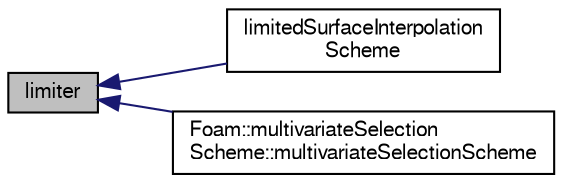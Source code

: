 digraph "limiter"
{
  bgcolor="transparent";
  edge [fontname="FreeSans",fontsize="10",labelfontname="FreeSans",labelfontsize="10"];
  node [fontname="FreeSans",fontsize="10",shape=record];
  rankdir="LR";
  Node188 [label="limiter",height=0.2,width=0.4,color="black", fillcolor="grey75", style="filled", fontcolor="black"];
  Node188 -> Node189 [dir="back",color="midnightblue",fontsize="10",style="solid",fontname="FreeSans"];
  Node189 [label="limitedSurfaceInterpolation\lScheme",height=0.2,width=0.4,color="black",URL="$a23038.html#a4c0e48ec75f4c1664396ed3d68d3282f",tooltip="Construct from mesh and Istream. "];
  Node188 -> Node190 [dir="back",color="midnightblue",fontsize="10",style="solid",fontname="FreeSans"];
  Node190 [label="Foam::multivariateSelection\lScheme::multivariateSelectionScheme",height=0.2,width=0.4,color="black",URL="$a23110.html#a3f90d5fb2cb054bd811362c07ceb2019",tooltip="Construct for field, faceFlux and Istream. "];
}
